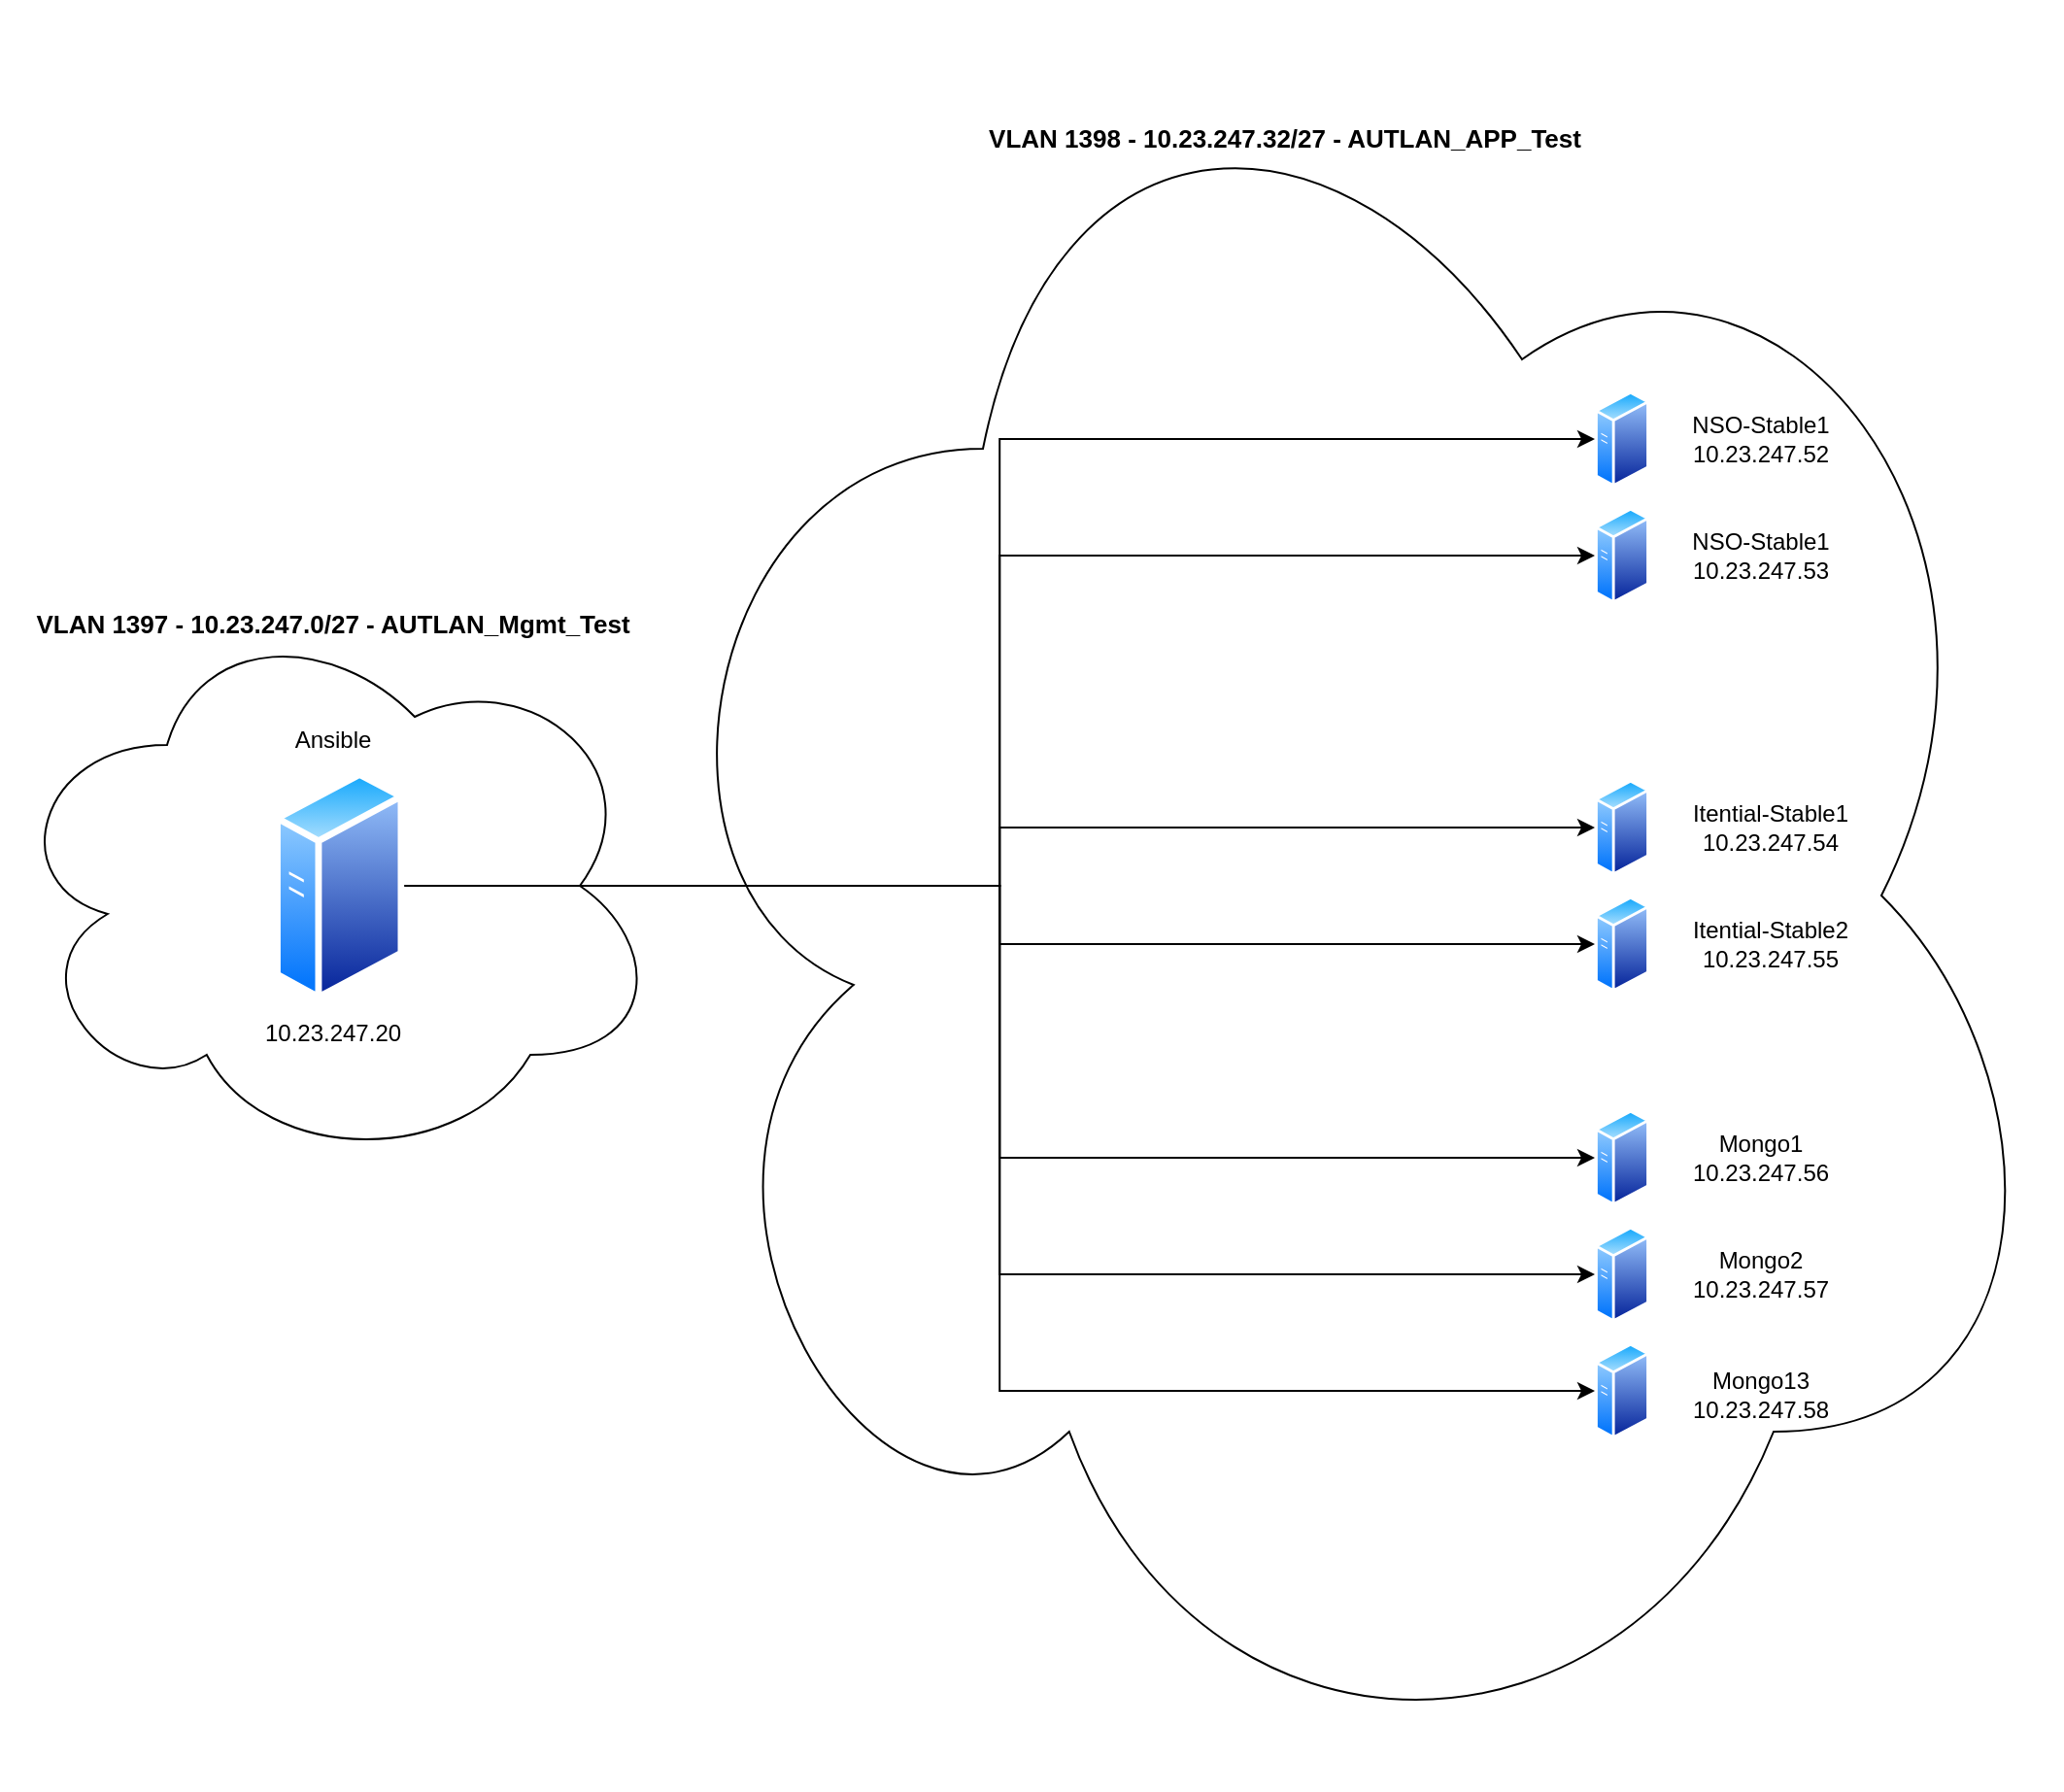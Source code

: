 <mxfile version="12.5.8" type="github"><diagram name="Page-1" id="822b0af5-4adb-64df-f703-e8dfc1f81529"><mxGraphModel dx="1330" dy="1589" grid="1" gridSize="10" guides="1" tooltips="1" connect="1" arrows="1" fold="1" page="1" pageScale="1" pageWidth="1100" pageHeight="850" background="#ffffff" math="0" shadow="0"><root><mxCell id="0"/><mxCell id="1" parent="0"/><mxCell id="xPSpgEbNZigbQhfUFjAs-38" value="" style="ellipse;shape=cloud;whiteSpace=wrap;html=1;" vertex="1" parent="1"><mxGeometry x="340" y="-50" width="740" height="920" as="geometry"/></mxCell><mxCell id="xPSpgEbNZigbQhfUFjAs-35" value="" style="ellipse;shape=cloud;whiteSpace=wrap;html=1;" vertex="1" parent="1"><mxGeometry x="20" y="260" width="340" height="290" as="geometry"/></mxCell><mxCell id="xPSpgEbNZigbQhfUFjAs-1" value="" style="aspect=fixed;perimeter=ellipsePerimeter;html=1;align=center;shadow=0;dashed=0;spacingTop=3;image;image=img/lib/active_directory/generic_server.svg;" vertex="1" parent="1"><mxGeometry x="840" y="210" width="28.0" height="50" as="geometry"/></mxCell><mxCell id="xPSpgEbNZigbQhfUFjAs-2" value="" style="aspect=fixed;perimeter=ellipsePerimeter;html=1;align=center;shadow=0;dashed=0;spacingTop=3;image;image=img/lib/active_directory/generic_server.svg;" vertex="1" parent="1"><mxGeometry x="840" y="150" width="28.0" height="50" as="geometry"/></mxCell><mxCell id="xPSpgEbNZigbQhfUFjAs-3" value="" style="aspect=fixed;perimeter=ellipsePerimeter;html=1;align=center;shadow=0;dashed=0;spacingTop=3;image;image=img/lib/active_directory/generic_server.svg;" vertex="1" parent="1"><mxGeometry x="840" y="410" width="28.0" height="50" as="geometry"/></mxCell><mxCell id="xPSpgEbNZigbQhfUFjAs-4" value="" style="aspect=fixed;perimeter=ellipsePerimeter;html=1;align=center;shadow=0;dashed=0;spacingTop=3;image;image=img/lib/active_directory/generic_server.svg;" vertex="1" parent="1"><mxGeometry x="840" y="350" width="28.0" height="50" as="geometry"/></mxCell><mxCell id="xPSpgEbNZigbQhfUFjAs-5" value="" style="aspect=fixed;perimeter=ellipsePerimeter;html=1;align=center;shadow=0;dashed=0;spacingTop=3;image;image=img/lib/active_directory/generic_server.svg;" vertex="1" parent="1"><mxGeometry x="840" y="520" width="28.0" height="50" as="geometry"/></mxCell><mxCell id="xPSpgEbNZigbQhfUFjAs-6" value="" style="aspect=fixed;perimeter=ellipsePerimeter;html=1;align=center;shadow=0;dashed=0;spacingTop=3;image;image=img/lib/active_directory/generic_server.svg;" vertex="1" parent="1"><mxGeometry x="840" y="580" width="28.0" height="50" as="geometry"/></mxCell><mxCell id="xPSpgEbNZigbQhfUFjAs-7" value="" style="aspect=fixed;perimeter=ellipsePerimeter;html=1;align=center;shadow=0;dashed=0;spacingTop=3;image;image=img/lib/active_directory/generic_server.svg;" vertex="1" parent="1"><mxGeometry x="840" y="640" width="28.0" height="50" as="geometry"/></mxCell><mxCell id="xPSpgEbNZigbQhfUFjAs-26" style="edgeStyle=orthogonalEdgeStyle;rounded=0;orthogonalLoop=1;jettySize=auto;html=1;entryX=0;entryY=0.5;entryDx=0;entryDy=0;" edge="1" parent="1" source="xPSpgEbNZigbQhfUFjAs-13" target="xPSpgEbNZigbQhfUFjAs-2"><mxGeometry relative="1" as="geometry"/></mxCell><mxCell id="xPSpgEbNZigbQhfUFjAs-27" style="edgeStyle=orthogonalEdgeStyle;rounded=0;orthogonalLoop=1;jettySize=auto;html=1;entryX=0;entryY=0.5;entryDx=0;entryDy=0;" edge="1" parent="1" source="xPSpgEbNZigbQhfUFjAs-13" target="xPSpgEbNZigbQhfUFjAs-1"><mxGeometry relative="1" as="geometry"/></mxCell><mxCell id="xPSpgEbNZigbQhfUFjAs-28" style="edgeStyle=orthogonalEdgeStyle;rounded=0;orthogonalLoop=1;jettySize=auto;html=1;entryX=0;entryY=0.5;entryDx=0;entryDy=0;" edge="1" parent="1" source="xPSpgEbNZigbQhfUFjAs-13" target="xPSpgEbNZigbQhfUFjAs-4"><mxGeometry relative="1" as="geometry"/></mxCell><mxCell id="xPSpgEbNZigbQhfUFjAs-29" style="edgeStyle=orthogonalEdgeStyle;rounded=0;orthogonalLoop=1;jettySize=auto;html=1;entryX=0;entryY=0.5;entryDx=0;entryDy=0;" edge="1" parent="1" source="xPSpgEbNZigbQhfUFjAs-13" target="xPSpgEbNZigbQhfUFjAs-3"><mxGeometry relative="1" as="geometry"/></mxCell><mxCell id="xPSpgEbNZigbQhfUFjAs-30" style="edgeStyle=orthogonalEdgeStyle;rounded=0;orthogonalLoop=1;jettySize=auto;html=1;entryX=0;entryY=0.5;entryDx=0;entryDy=0;" edge="1" parent="1" source="xPSpgEbNZigbQhfUFjAs-13" target="xPSpgEbNZigbQhfUFjAs-7"><mxGeometry relative="1" as="geometry"/></mxCell><mxCell id="xPSpgEbNZigbQhfUFjAs-31" style="edgeStyle=orthogonalEdgeStyle;rounded=0;orthogonalLoop=1;jettySize=auto;html=1;entryX=0;entryY=0.5;entryDx=0;entryDy=0;" edge="1" parent="1" source="xPSpgEbNZigbQhfUFjAs-13" target="xPSpgEbNZigbQhfUFjAs-6"><mxGeometry relative="1" as="geometry"/></mxCell><mxCell id="xPSpgEbNZigbQhfUFjAs-32" style="edgeStyle=orthogonalEdgeStyle;rounded=0;orthogonalLoop=1;jettySize=auto;html=1;entryX=0;entryY=0.5;entryDx=0;entryDy=0;" edge="1" parent="1" source="xPSpgEbNZigbQhfUFjAs-13" target="xPSpgEbNZigbQhfUFjAs-5"><mxGeometry relative="1" as="geometry"/></mxCell><mxCell id="xPSpgEbNZigbQhfUFjAs-13" value="" style="aspect=fixed;perimeter=ellipsePerimeter;html=1;align=center;shadow=0;dashed=0;spacingTop=3;image;image=img/lib/active_directory/generic_server.svg;" vertex="1" parent="1"><mxGeometry x="160" y="345" width="67.2" height="120" as="geometry"/></mxCell><mxCell id="xPSpgEbNZigbQhfUFjAs-16" value="10.23.247.20" style="text;html=1;align=center;verticalAlign=middle;resizable=0;points=[];autosize=1;" vertex="1" parent="1"><mxGeometry x="145.0" y="470.5" width="90" height="20" as="geometry"/></mxCell><mxCell id="xPSpgEbNZigbQhfUFjAs-17" value="Ansible" style="text;html=1;align=center;verticalAlign=middle;resizable=0;points=[];autosize=1;" vertex="1" parent="1"><mxGeometry x="165.0" y="319.5" width="50" height="20" as="geometry"/></mxCell><mxCell id="xPSpgEbNZigbQhfUFjAs-18" value="NSO-Stable1&lt;br&gt;10.23.247.52" style="text;html=1;align=center;verticalAlign=middle;resizable=0;points=[];autosize=1;" vertex="1" parent="1"><mxGeometry x="880" y="160" width="90" height="30" as="geometry"/></mxCell><mxCell id="xPSpgEbNZigbQhfUFjAs-19" value="NSO-Stable1&lt;br&gt;10.23.247.53" style="text;html=1;align=center;verticalAlign=middle;resizable=0;points=[];autosize=1;" vertex="1" parent="1"><mxGeometry x="880" y="220" width="90" height="30" as="geometry"/></mxCell><mxCell id="xPSpgEbNZigbQhfUFjAs-20" value="Itential-Stable1&lt;br&gt;10.23.247.54" style="text;html=1;align=center;verticalAlign=middle;resizable=0;points=[];autosize=1;" vertex="1" parent="1"><mxGeometry x="880" y="360" width="100" height="30" as="geometry"/></mxCell><mxCell id="xPSpgEbNZigbQhfUFjAs-21" value="Itential-Stable2&lt;br&gt;10.23.247.55" style="text;html=1;align=center;verticalAlign=middle;resizable=0;points=[];autosize=1;" vertex="1" parent="1"><mxGeometry x="880" y="420" width="100" height="30" as="geometry"/></mxCell><mxCell id="xPSpgEbNZigbQhfUFjAs-22" value="Mongo1&lt;br&gt;10.23.247.56" style="text;html=1;align=center;verticalAlign=middle;resizable=0;points=[];autosize=1;" vertex="1" parent="1"><mxGeometry x="880" y="530" width="90" height="30" as="geometry"/></mxCell><mxCell id="xPSpgEbNZigbQhfUFjAs-23" value="Mongo2&lt;br&gt;10.23.247.57" style="text;html=1;align=center;verticalAlign=middle;resizable=0;points=[];autosize=1;" vertex="1" parent="1"><mxGeometry x="880" y="590" width="90" height="30" as="geometry"/></mxCell><mxCell id="xPSpgEbNZigbQhfUFjAs-24" value="&lt;span style=&quot;color: rgba(0 , 0 , 0 , 0) ; font-family: monospace ; font-size: 0px&quot;&gt;%3CmxGraphModel%3E%3Croot%3E%3CmxCell%20id%3D%220%22%2F%3E%3CmxCell%20id%3D%221%22%20parent%3D%220%22%2F%3E%3CmxCell%20id%3D%222%22%20value%3D%22Mongo1%26lt%3Bbr%26gt%3B10.23.247.56%22%20style%3D%22text%3Bhtml%3D1%3Balign%3Dcenter%3BverticalAlign%3Dmiddle%3Bresizable%3D0%3Bpoints%3D%5B%5D%3Bautosize%3D1%3B%22%20vertex%3D%221%22%20parent%3D%221%22%3E%3CmxGeometry%20x%3D%22885%22%20y%3D%22531%22%20width%3D%2290%22%20height%3D%2230%22%20as%3D%22geometry%22%2F%3E%3C%2FmxCell%3E%3C%2Froot%3E%3C%2FmxGraphModel%3E&lt;/span&gt;" style="text;html=1;align=center;verticalAlign=middle;resizable=0;points=[];autosize=1;" vertex="1" parent="1"><mxGeometry x="922" y="657" width="20" height="20" as="geometry"/></mxCell><mxCell id="xPSpgEbNZigbQhfUFjAs-25" value="Mongo13&lt;br&gt;10.23.247.58" style="text;html=1;align=center;verticalAlign=middle;resizable=0;points=[];autosize=1;" vertex="1" parent="1"><mxGeometry x="880" y="652" width="90" height="30" as="geometry"/></mxCell><mxCell id="xPSpgEbNZigbQhfUFjAs-39" value="VLAN 1397 - 10.23.247.0/27 - AUTLAN_Mgmt_Test" style="text;html=1;align=center;verticalAlign=middle;resizable=0;points=[];autosize=1;fontStyle=1;fontSize=13;" vertex="1" parent="1"><mxGeometry x="30" y="260" width="320" height="20" as="geometry"/></mxCell><mxCell id="xPSpgEbNZigbQhfUFjAs-40" value="VLAN 1398 - 10.23.247.32/27 - AUTLAN_APP_Test" style="text;html=1;align=center;verticalAlign=middle;resizable=0;points=[];autosize=1;fontStyle=1;fontSize=13;" vertex="1" parent="1"><mxGeometry x="520" y="10" width="320" height="20" as="geometry"/></mxCell></root></mxGraphModel></diagram></mxfile>